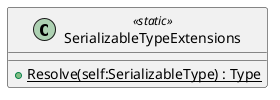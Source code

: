 @startuml
class SerializableTypeExtensions <<static>> {
    + {static} Resolve(self:SerializableType) : Type
}
@enduml
